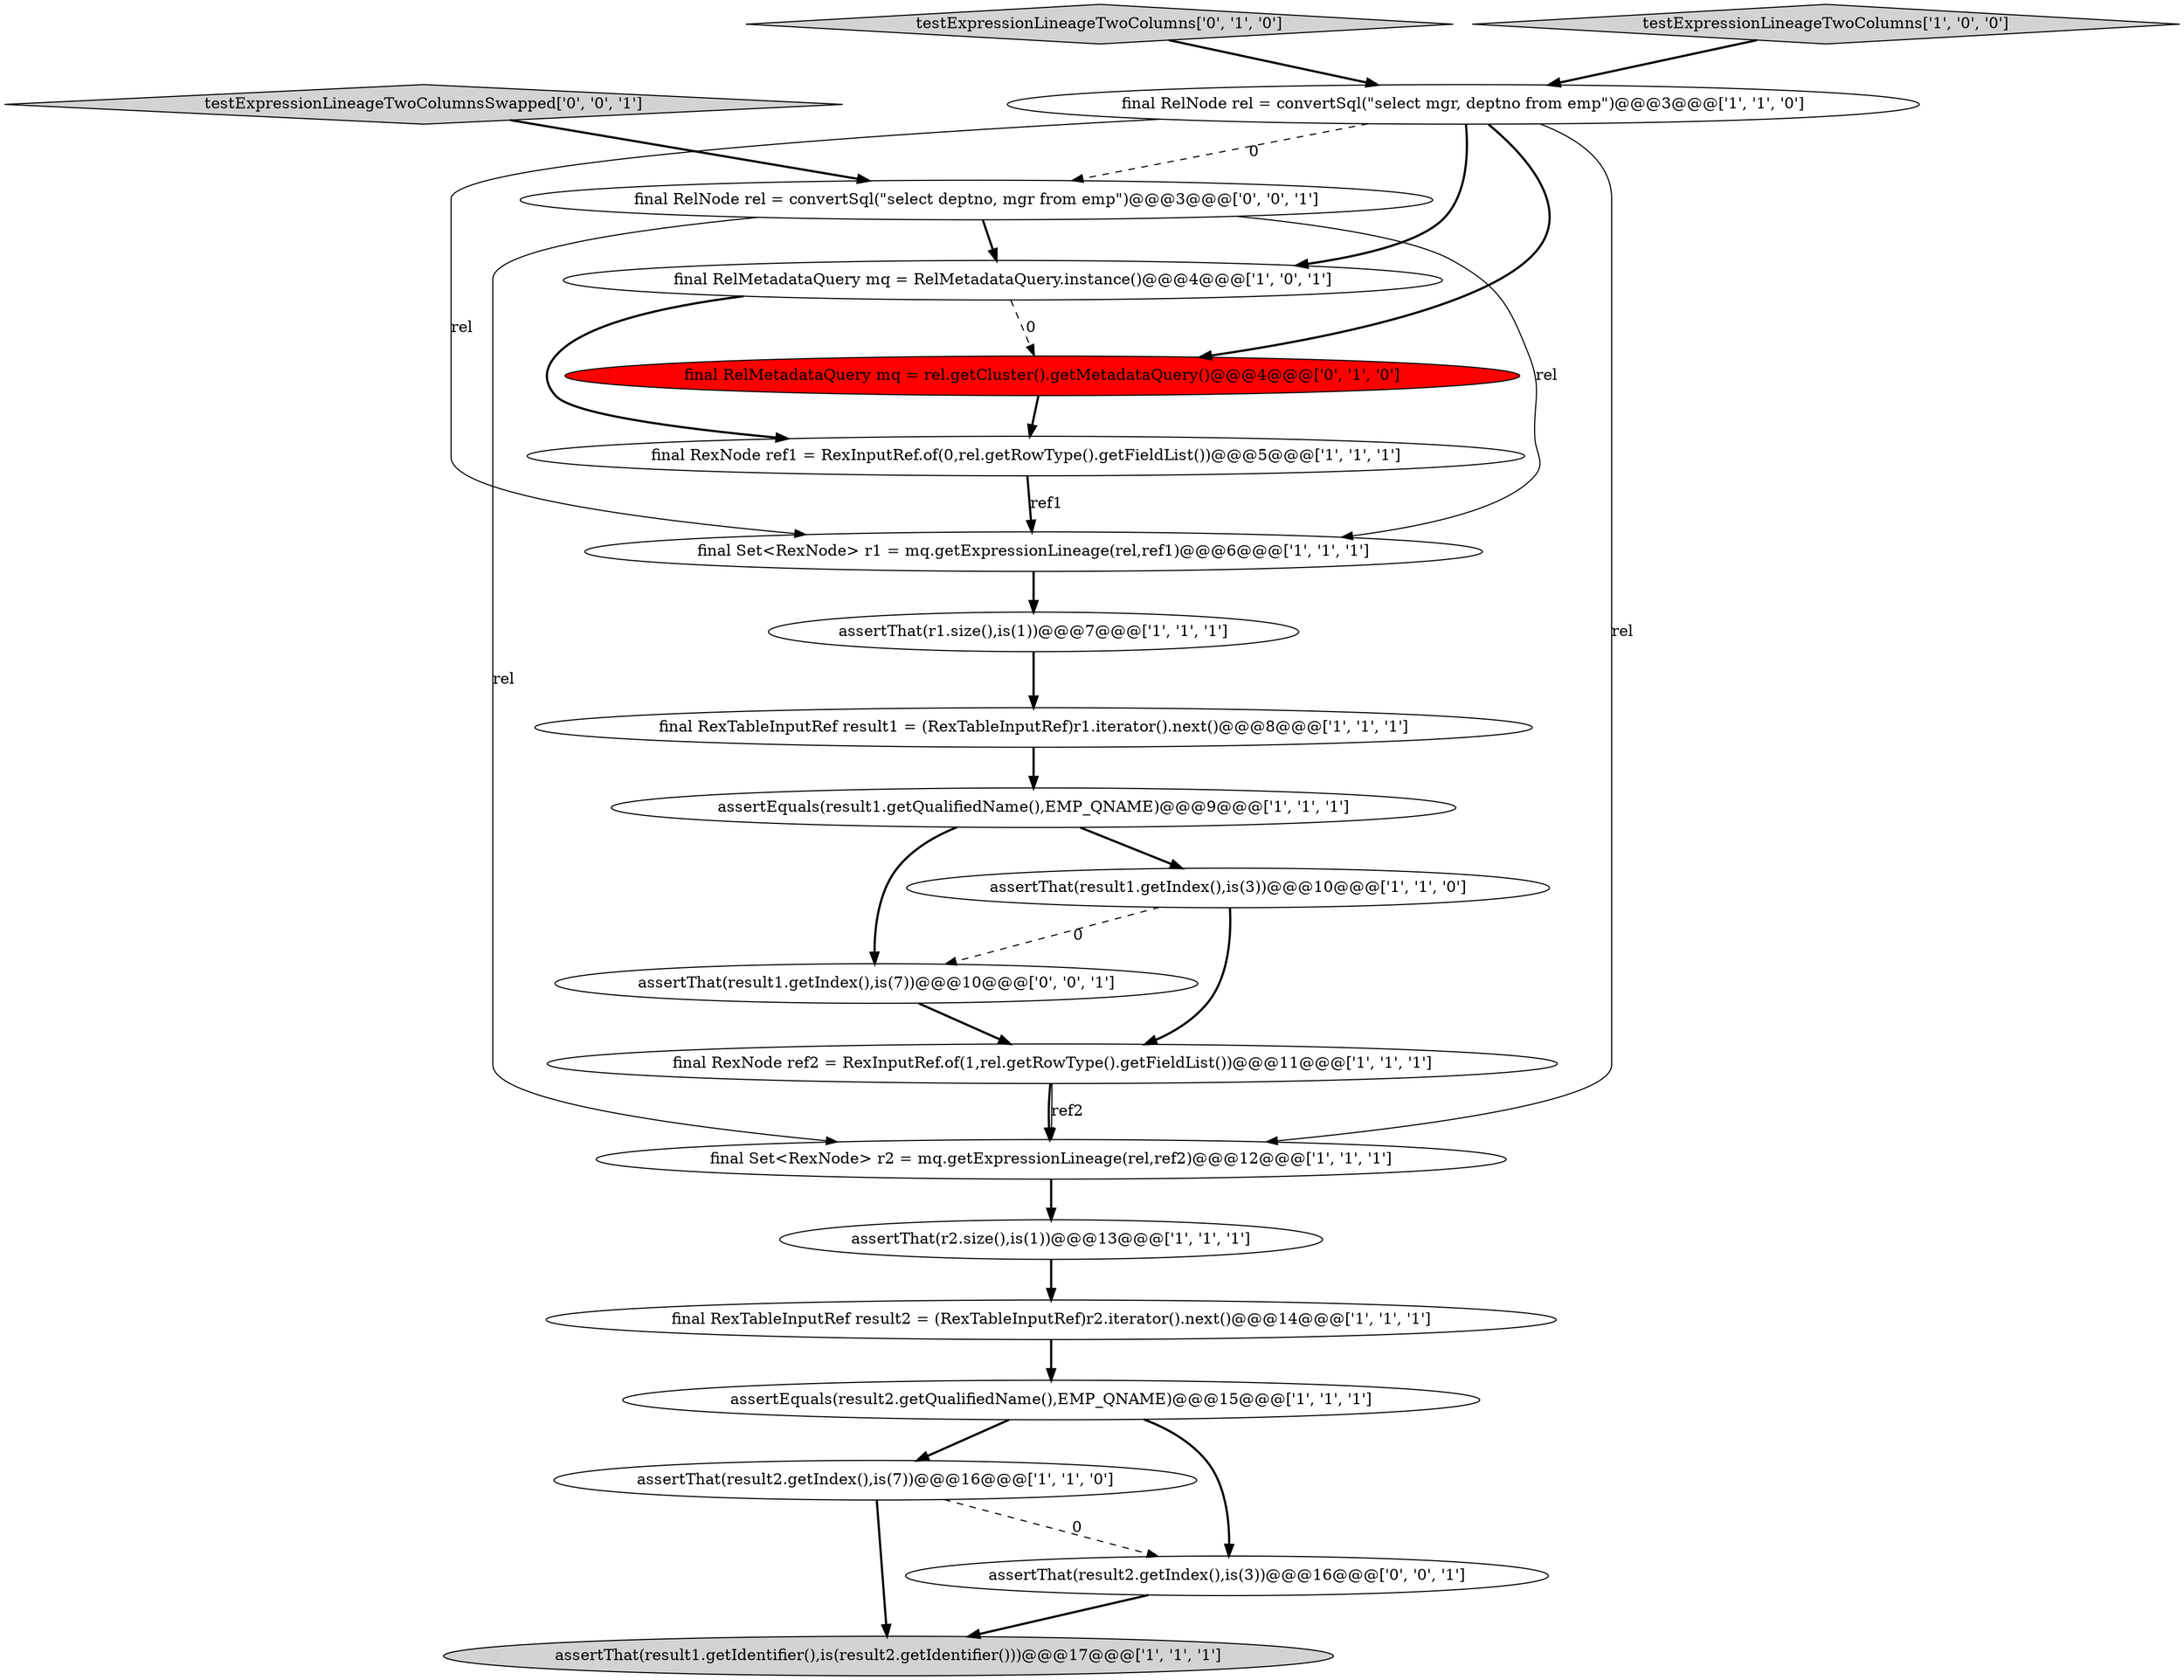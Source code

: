 digraph {
7 [style = filled, label = "final RexNode ref1 = RexInputRef.of(0,rel.getRowType().getFieldList())@@@5@@@['1', '1', '1']", fillcolor = white, shape = ellipse image = "AAA0AAABBB1BBB"];
11 [style = filled, label = "assertThat(r2.size(),is(1))@@@13@@@['1', '1', '1']", fillcolor = white, shape = ellipse image = "AAA0AAABBB1BBB"];
0 [style = filled, label = "final RexTableInputRef result2 = (RexTableInputRef)r2.iterator().next()@@@14@@@['1', '1', '1']", fillcolor = white, shape = ellipse image = "AAA0AAABBB1BBB"];
9 [style = filled, label = "assertThat(r1.size(),is(1))@@@7@@@['1', '1', '1']", fillcolor = white, shape = ellipse image = "AAA0AAABBB1BBB"];
13 [style = filled, label = "final RelMetadataQuery mq = RelMetadataQuery.instance()@@@4@@@['1', '0', '1']", fillcolor = white, shape = ellipse image = "AAA0AAABBB1BBB"];
16 [style = filled, label = "testExpressionLineageTwoColumns['0', '1', '0']", fillcolor = lightgray, shape = diamond image = "AAA0AAABBB2BBB"];
3 [style = filled, label = "assertThat(result1.getIdentifier(),is(result2.getIdentifier()))@@@17@@@['1', '1', '1']", fillcolor = lightgray, shape = ellipse image = "AAA0AAABBB1BBB"];
15 [style = filled, label = "assertThat(result2.getIndex(),is(7))@@@16@@@['1', '1', '0']", fillcolor = white, shape = ellipse image = "AAA0AAABBB1BBB"];
2 [style = filled, label = "final Set<RexNode> r1 = mq.getExpressionLineage(rel,ref1)@@@6@@@['1', '1', '1']", fillcolor = white, shape = ellipse image = "AAA0AAABBB1BBB"];
8 [style = filled, label = "final RexTableInputRef result1 = (RexTableInputRef)r1.iterator().next()@@@8@@@['1', '1', '1']", fillcolor = white, shape = ellipse image = "AAA0AAABBB1BBB"];
14 [style = filled, label = "final RexNode ref2 = RexInputRef.of(1,rel.getRowType().getFieldList())@@@11@@@['1', '1', '1']", fillcolor = white, shape = ellipse image = "AAA0AAABBB1BBB"];
6 [style = filled, label = "assertEquals(result1.getQualifiedName(),EMP_QNAME)@@@9@@@['1', '1', '1']", fillcolor = white, shape = ellipse image = "AAA0AAABBB1BBB"];
17 [style = filled, label = "final RelMetadataQuery mq = rel.getCluster().getMetadataQuery()@@@4@@@['0', '1', '0']", fillcolor = red, shape = ellipse image = "AAA1AAABBB2BBB"];
4 [style = filled, label = "final RelNode rel = convertSql(\"select mgr, deptno from emp\")@@@3@@@['1', '1', '0']", fillcolor = white, shape = ellipse image = "AAA0AAABBB1BBB"];
1 [style = filled, label = "final Set<RexNode> r2 = mq.getExpressionLineage(rel,ref2)@@@12@@@['1', '1', '1']", fillcolor = white, shape = ellipse image = "AAA0AAABBB1BBB"];
5 [style = filled, label = "assertThat(result1.getIndex(),is(3))@@@10@@@['1', '1', '0']", fillcolor = white, shape = ellipse image = "AAA0AAABBB1BBB"];
12 [style = filled, label = "assertEquals(result2.getQualifiedName(),EMP_QNAME)@@@15@@@['1', '1', '1']", fillcolor = white, shape = ellipse image = "AAA0AAABBB1BBB"];
10 [style = filled, label = "testExpressionLineageTwoColumns['1', '0', '0']", fillcolor = lightgray, shape = diamond image = "AAA0AAABBB1BBB"];
20 [style = filled, label = "testExpressionLineageTwoColumnsSwapped['0', '0', '1']", fillcolor = lightgray, shape = diamond image = "AAA0AAABBB3BBB"];
19 [style = filled, label = "assertThat(result2.getIndex(),is(3))@@@16@@@['0', '0', '1']", fillcolor = white, shape = ellipse image = "AAA0AAABBB3BBB"];
18 [style = filled, label = "final RelNode rel = convertSql(\"select deptno, mgr from emp\")@@@3@@@['0', '0', '1']", fillcolor = white, shape = ellipse image = "AAA0AAABBB3BBB"];
21 [style = filled, label = "assertThat(result1.getIndex(),is(7))@@@10@@@['0', '0', '1']", fillcolor = white, shape = ellipse image = "AAA0AAABBB3BBB"];
4->18 [style = dashed, label="0"];
7->2 [style = solid, label="ref1"];
18->2 [style = solid, label="rel"];
4->17 [style = bold, label=""];
14->1 [style = solid, label="ref2"];
6->21 [style = bold, label=""];
0->12 [style = bold, label=""];
4->13 [style = bold, label=""];
12->15 [style = bold, label=""];
13->17 [style = dashed, label="0"];
8->6 [style = bold, label=""];
15->19 [style = dashed, label="0"];
2->9 [style = bold, label=""];
5->14 [style = bold, label=""];
9->8 [style = bold, label=""];
15->3 [style = bold, label=""];
14->1 [style = bold, label=""];
1->11 [style = bold, label=""];
17->7 [style = bold, label=""];
20->18 [style = bold, label=""];
6->5 [style = bold, label=""];
11->0 [style = bold, label=""];
7->2 [style = bold, label=""];
13->7 [style = bold, label=""];
4->1 [style = solid, label="rel"];
18->13 [style = bold, label=""];
10->4 [style = bold, label=""];
5->21 [style = dashed, label="0"];
16->4 [style = bold, label=""];
12->19 [style = bold, label=""];
19->3 [style = bold, label=""];
18->1 [style = solid, label="rel"];
4->2 [style = solid, label="rel"];
21->14 [style = bold, label=""];
}
